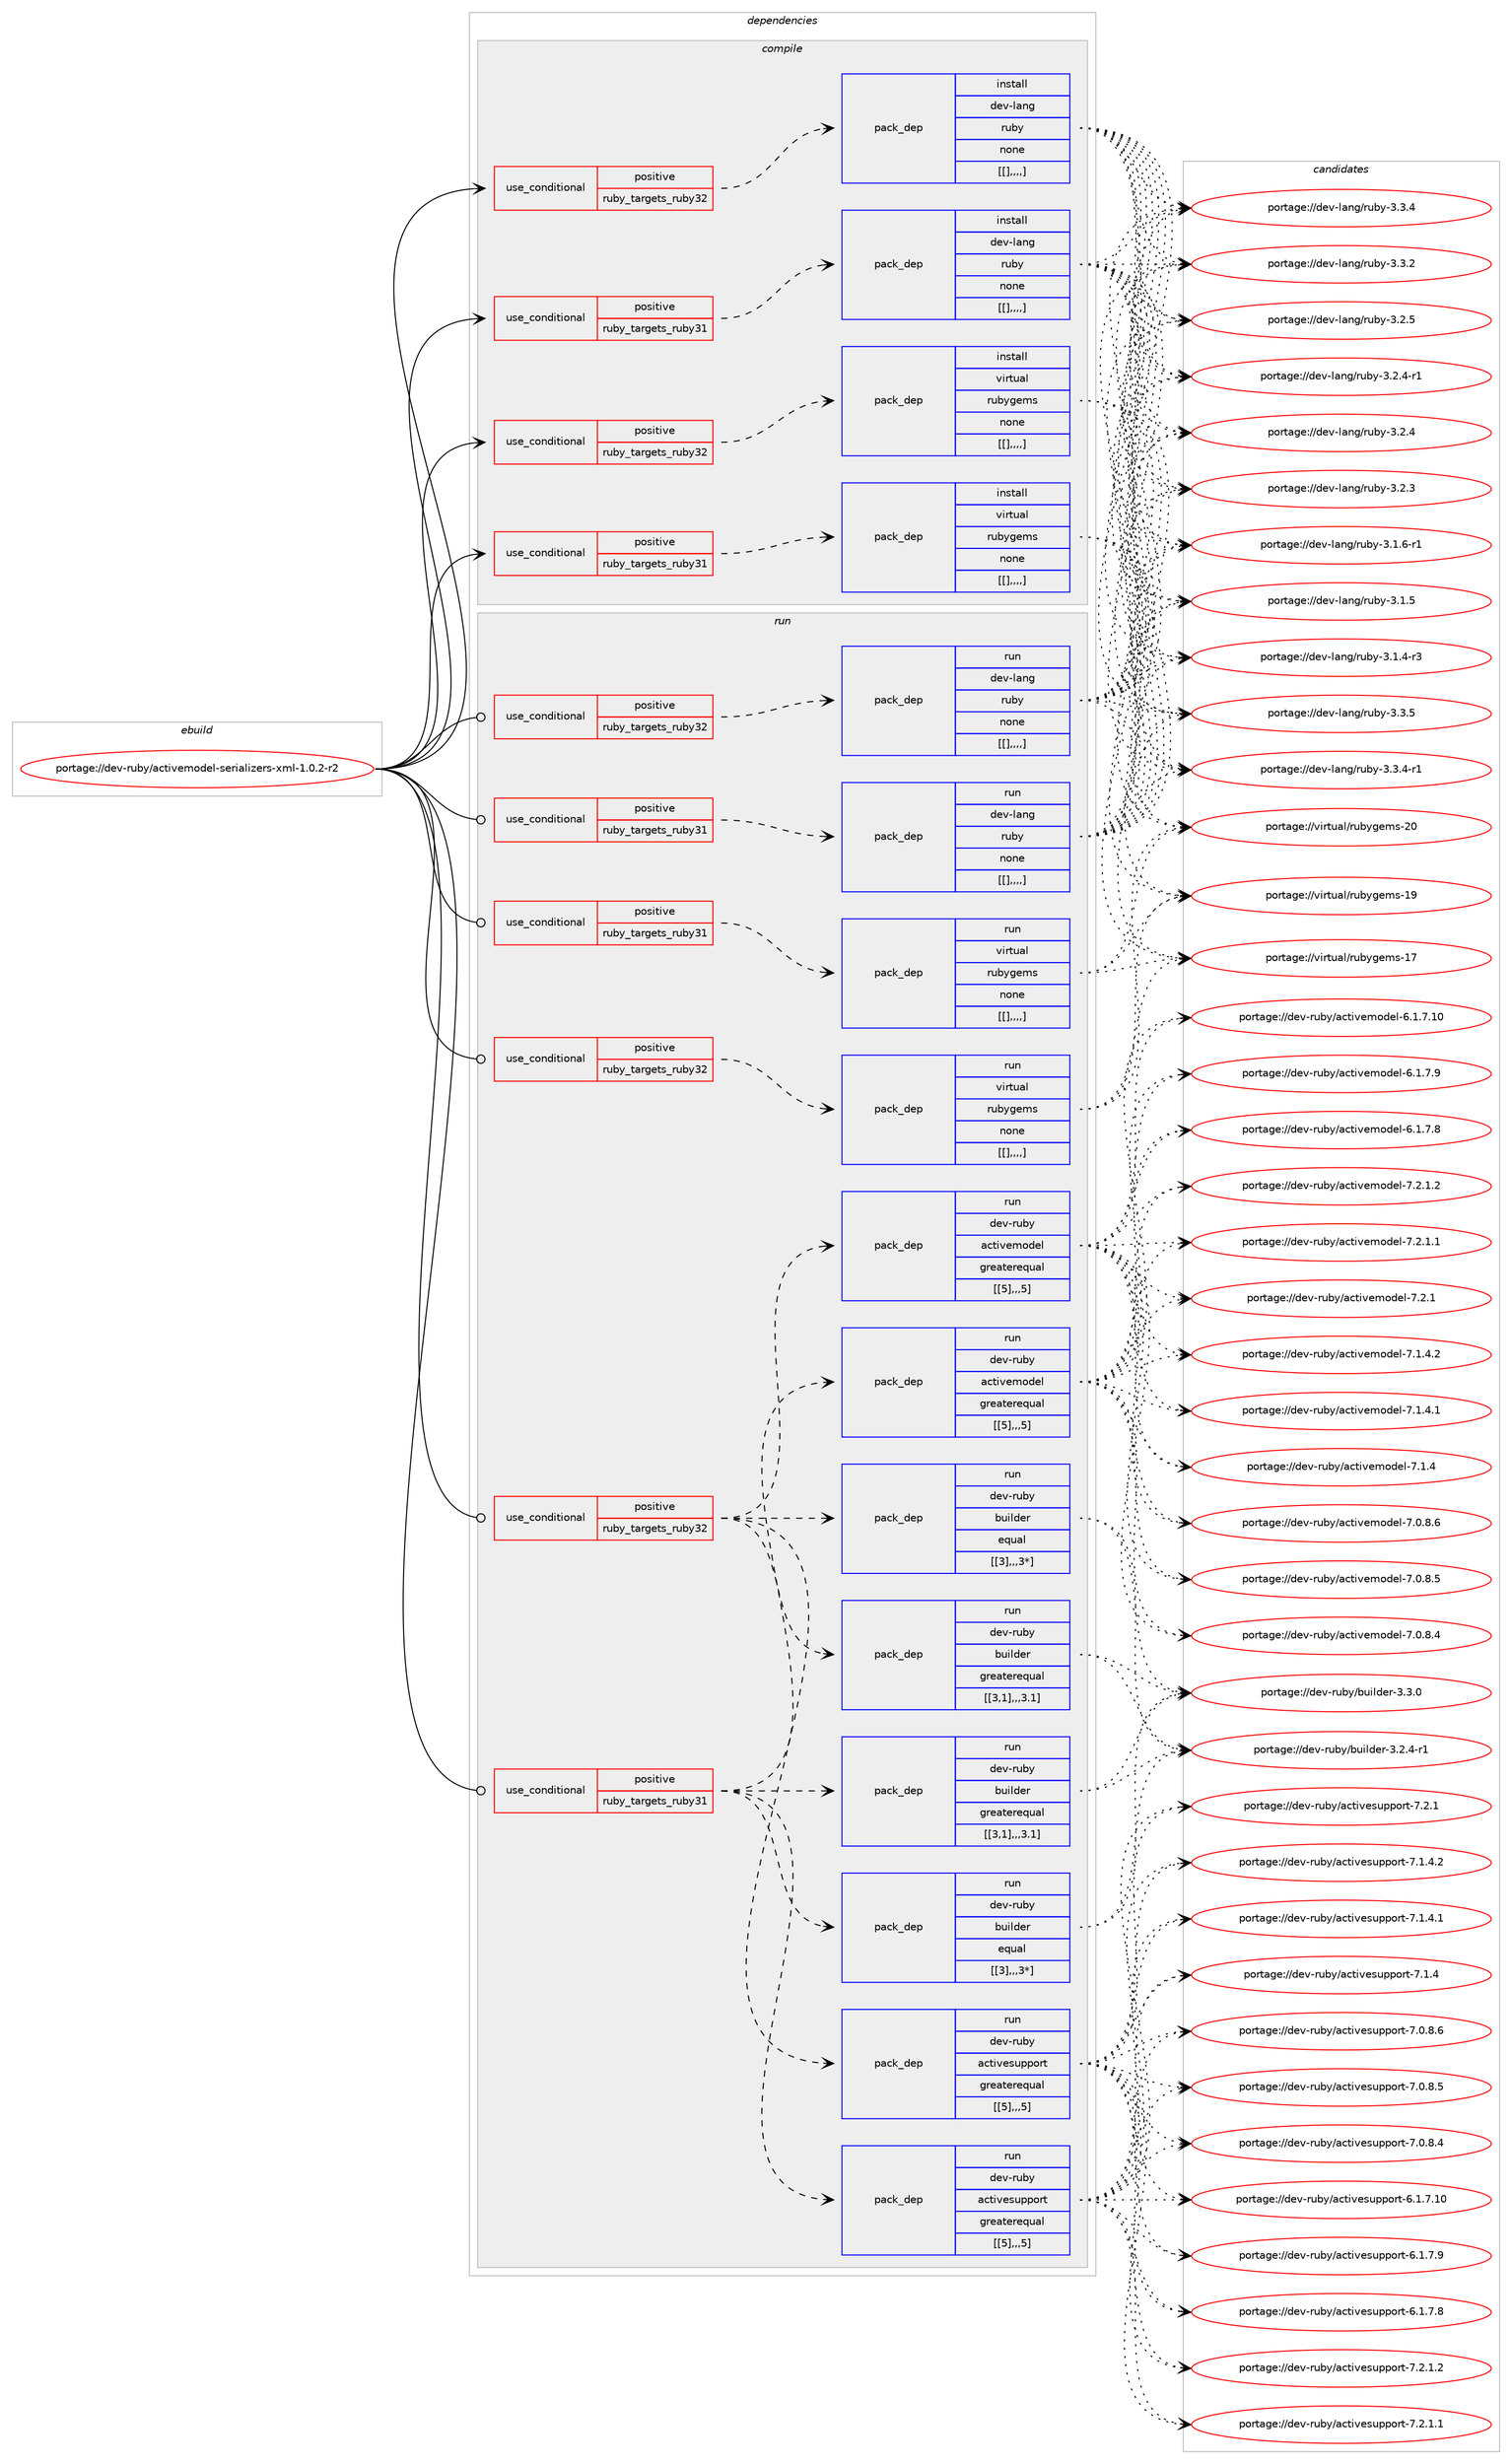 digraph prolog {

# *************
# Graph options
# *************

newrank=true;
concentrate=true;
compound=true;
graph [rankdir=LR,fontname=Helvetica,fontsize=10,ranksep=1.5];#, ranksep=2.5, nodesep=0.2];
edge  [arrowhead=vee];
node  [fontname=Helvetica,fontsize=10];

# **********
# The ebuild
# **********

subgraph cluster_leftcol {
color=gray;
label=<<i>ebuild</i>>;
id [label="portage://dev-ruby/activemodel-serializers-xml-1.0.2-r2", color=red, width=4, href="../dev-ruby/activemodel-serializers-xml-1.0.2-r2.svg"];
}

# ****************
# The dependencies
# ****************

subgraph cluster_midcol {
color=gray;
label=<<i>dependencies</i>>;
subgraph cluster_compile {
fillcolor="#eeeeee";
style=filled;
label=<<i>compile</i>>;
subgraph cond47331 {
dependency184295 [label=<<TABLE BORDER="0" CELLBORDER="1" CELLSPACING="0" CELLPADDING="4"><TR><TD ROWSPAN="3" CELLPADDING="10">use_conditional</TD></TR><TR><TD>positive</TD></TR><TR><TD>ruby_targets_ruby31</TD></TR></TABLE>>, shape=none, color=red];
subgraph pack135600 {
dependency184308 [label=<<TABLE BORDER="0" CELLBORDER="1" CELLSPACING="0" CELLPADDING="4" WIDTH="220"><TR><TD ROWSPAN="6" CELLPADDING="30">pack_dep</TD></TR><TR><TD WIDTH="110">install</TD></TR><TR><TD>dev-lang</TD></TR><TR><TD>ruby</TD></TR><TR><TD>none</TD></TR><TR><TD>[[],,,,]</TD></TR></TABLE>>, shape=none, color=blue];
}
dependency184295:e -> dependency184308:w [weight=20,style="dashed",arrowhead="vee"];
}
id:e -> dependency184295:w [weight=20,style="solid",arrowhead="vee"];
subgraph cond47360 {
dependency184379 [label=<<TABLE BORDER="0" CELLBORDER="1" CELLSPACING="0" CELLPADDING="4"><TR><TD ROWSPAN="3" CELLPADDING="10">use_conditional</TD></TR><TR><TD>positive</TD></TR><TR><TD>ruby_targets_ruby31</TD></TR></TABLE>>, shape=none, color=red];
subgraph pack135663 {
dependency184406 [label=<<TABLE BORDER="0" CELLBORDER="1" CELLSPACING="0" CELLPADDING="4" WIDTH="220"><TR><TD ROWSPAN="6" CELLPADDING="30">pack_dep</TD></TR><TR><TD WIDTH="110">install</TD></TR><TR><TD>virtual</TD></TR><TR><TD>rubygems</TD></TR><TR><TD>none</TD></TR><TR><TD>[[],,,,]</TD></TR></TABLE>>, shape=none, color=blue];
}
dependency184379:e -> dependency184406:w [weight=20,style="dashed",arrowhead="vee"];
}
id:e -> dependency184379:w [weight=20,style="solid",arrowhead="vee"];
subgraph cond47376 {
dependency184418 [label=<<TABLE BORDER="0" CELLBORDER="1" CELLSPACING="0" CELLPADDING="4"><TR><TD ROWSPAN="3" CELLPADDING="10">use_conditional</TD></TR><TR><TD>positive</TD></TR><TR><TD>ruby_targets_ruby32</TD></TR></TABLE>>, shape=none, color=red];
subgraph pack135679 {
dependency184447 [label=<<TABLE BORDER="0" CELLBORDER="1" CELLSPACING="0" CELLPADDING="4" WIDTH="220"><TR><TD ROWSPAN="6" CELLPADDING="30">pack_dep</TD></TR><TR><TD WIDTH="110">install</TD></TR><TR><TD>dev-lang</TD></TR><TR><TD>ruby</TD></TR><TR><TD>none</TD></TR><TR><TD>[[],,,,]</TD></TR></TABLE>>, shape=none, color=blue];
}
dependency184418:e -> dependency184447:w [weight=20,style="dashed",arrowhead="vee"];
}
id:e -> dependency184418:w [weight=20,style="solid",arrowhead="vee"];
subgraph cond47405 {
dependency184662 [label=<<TABLE BORDER="0" CELLBORDER="1" CELLSPACING="0" CELLPADDING="4"><TR><TD ROWSPAN="3" CELLPADDING="10">use_conditional</TD></TR><TR><TD>positive</TD></TR><TR><TD>ruby_targets_ruby32</TD></TR></TABLE>>, shape=none, color=red];
subgraph pack135808 {
dependency184681 [label=<<TABLE BORDER="0" CELLBORDER="1" CELLSPACING="0" CELLPADDING="4" WIDTH="220"><TR><TD ROWSPAN="6" CELLPADDING="30">pack_dep</TD></TR><TR><TD WIDTH="110">install</TD></TR><TR><TD>virtual</TD></TR><TR><TD>rubygems</TD></TR><TR><TD>none</TD></TR><TR><TD>[[],,,,]</TD></TR></TABLE>>, shape=none, color=blue];
}
dependency184662:e -> dependency184681:w [weight=20,style="dashed",arrowhead="vee"];
}
id:e -> dependency184662:w [weight=20,style="solid",arrowhead="vee"];
}
subgraph cluster_compileandrun {
fillcolor="#eeeeee";
style=filled;
label=<<i>compile and run</i>>;
}
subgraph cluster_run {
fillcolor="#eeeeee";
style=filled;
label=<<i>run</i>>;
subgraph cond47559 {
dependency184815 [label=<<TABLE BORDER="0" CELLBORDER="1" CELLSPACING="0" CELLPADDING="4"><TR><TD ROWSPAN="3" CELLPADDING="10">use_conditional</TD></TR><TR><TD>positive</TD></TR><TR><TD>ruby_targets_ruby31</TD></TR></TABLE>>, shape=none, color=red];
subgraph pack135882 {
dependency184837 [label=<<TABLE BORDER="0" CELLBORDER="1" CELLSPACING="0" CELLPADDING="4" WIDTH="220"><TR><TD ROWSPAN="6" CELLPADDING="30">pack_dep</TD></TR><TR><TD WIDTH="110">run</TD></TR><TR><TD>dev-lang</TD></TR><TR><TD>ruby</TD></TR><TR><TD>none</TD></TR><TR><TD>[[],,,,]</TD></TR></TABLE>>, shape=none, color=blue];
}
dependency184815:e -> dependency184837:w [weight=20,style="dashed",arrowhead="vee"];
}
id:e -> dependency184815:w [weight=20,style="solid",arrowhead="odot"];
subgraph cond47580 {
dependency184839 [label=<<TABLE BORDER="0" CELLBORDER="1" CELLSPACING="0" CELLPADDING="4"><TR><TD ROWSPAN="3" CELLPADDING="10">use_conditional</TD></TR><TR><TD>positive</TD></TR><TR><TD>ruby_targets_ruby31</TD></TR></TABLE>>, shape=none, color=red];
subgraph pack135894 {
dependency184841 [label=<<TABLE BORDER="0" CELLBORDER="1" CELLSPACING="0" CELLPADDING="4" WIDTH="220"><TR><TD ROWSPAN="6" CELLPADDING="30">pack_dep</TD></TR><TR><TD WIDTH="110">run</TD></TR><TR><TD>dev-ruby</TD></TR><TR><TD>activesupport</TD></TR><TR><TD>greaterequal</TD></TR><TR><TD>[[5],,,5]</TD></TR></TABLE>>, shape=none, color=blue];
}
dependency184839:e -> dependency184841:w [weight=20,style="dashed",arrowhead="vee"];
subgraph pack135896 {
dependency184858 [label=<<TABLE BORDER="0" CELLBORDER="1" CELLSPACING="0" CELLPADDING="4" WIDTH="220"><TR><TD ROWSPAN="6" CELLPADDING="30">pack_dep</TD></TR><TR><TD WIDTH="110">run</TD></TR><TR><TD>dev-ruby</TD></TR><TR><TD>activemodel</TD></TR><TR><TD>greaterequal</TD></TR><TR><TD>[[5],,,5]</TD></TR></TABLE>>, shape=none, color=blue];
}
dependency184839:e -> dependency184858:w [weight=20,style="dashed",arrowhead="vee"];
subgraph pack135905 {
dependency184873 [label=<<TABLE BORDER="0" CELLBORDER="1" CELLSPACING="0" CELLPADDING="4" WIDTH="220"><TR><TD ROWSPAN="6" CELLPADDING="30">pack_dep</TD></TR><TR><TD WIDTH="110">run</TD></TR><TR><TD>dev-ruby</TD></TR><TR><TD>builder</TD></TR><TR><TD>equal</TD></TR><TR><TD>[[3],,,3*]</TD></TR></TABLE>>, shape=none, color=blue];
}
dependency184839:e -> dependency184873:w [weight=20,style="dashed",arrowhead="vee"];
subgraph pack135916 {
dependency184902 [label=<<TABLE BORDER="0" CELLBORDER="1" CELLSPACING="0" CELLPADDING="4" WIDTH="220"><TR><TD ROWSPAN="6" CELLPADDING="30">pack_dep</TD></TR><TR><TD WIDTH="110">run</TD></TR><TR><TD>dev-ruby</TD></TR><TR><TD>builder</TD></TR><TR><TD>greaterequal</TD></TR><TR><TD>[[3,1],,,3.1]</TD></TR></TABLE>>, shape=none, color=blue];
}
dependency184839:e -> dependency184902:w [weight=20,style="dashed",arrowhead="vee"];
}
id:e -> dependency184839:w [weight=20,style="solid",arrowhead="odot"];
subgraph cond47622 {
dependency185026 [label=<<TABLE BORDER="0" CELLBORDER="1" CELLSPACING="0" CELLPADDING="4"><TR><TD ROWSPAN="3" CELLPADDING="10">use_conditional</TD></TR><TR><TD>positive</TD></TR><TR><TD>ruby_targets_ruby31</TD></TR></TABLE>>, shape=none, color=red];
subgraph pack136010 {
dependency185117 [label=<<TABLE BORDER="0" CELLBORDER="1" CELLSPACING="0" CELLPADDING="4" WIDTH="220"><TR><TD ROWSPAN="6" CELLPADDING="30">pack_dep</TD></TR><TR><TD WIDTH="110">run</TD></TR><TR><TD>virtual</TD></TR><TR><TD>rubygems</TD></TR><TR><TD>none</TD></TR><TR><TD>[[],,,,]</TD></TR></TABLE>>, shape=none, color=blue];
}
dependency185026:e -> dependency185117:w [weight=20,style="dashed",arrowhead="vee"];
}
id:e -> dependency185026:w [weight=20,style="solid",arrowhead="odot"];
subgraph cond47708 {
dependency185128 [label=<<TABLE BORDER="0" CELLBORDER="1" CELLSPACING="0" CELLPADDING="4"><TR><TD ROWSPAN="3" CELLPADDING="10">use_conditional</TD></TR><TR><TD>positive</TD></TR><TR><TD>ruby_targets_ruby32</TD></TR></TABLE>>, shape=none, color=red];
subgraph pack136060 {
dependency185151 [label=<<TABLE BORDER="0" CELLBORDER="1" CELLSPACING="0" CELLPADDING="4" WIDTH="220"><TR><TD ROWSPAN="6" CELLPADDING="30">pack_dep</TD></TR><TR><TD WIDTH="110">run</TD></TR><TR><TD>dev-lang</TD></TR><TR><TD>ruby</TD></TR><TR><TD>none</TD></TR><TR><TD>[[],,,,]</TD></TR></TABLE>>, shape=none, color=blue];
}
dependency185128:e -> dependency185151:w [weight=20,style="dashed",arrowhead="vee"];
}
id:e -> dependency185128:w [weight=20,style="solid",arrowhead="odot"];
subgraph cond47716 {
dependency185159 [label=<<TABLE BORDER="0" CELLBORDER="1" CELLSPACING="0" CELLPADDING="4"><TR><TD ROWSPAN="3" CELLPADDING="10">use_conditional</TD></TR><TR><TD>positive</TD></TR><TR><TD>ruby_targets_ruby32</TD></TR></TABLE>>, shape=none, color=red];
subgraph pack136084 {
dependency185269 [label=<<TABLE BORDER="0" CELLBORDER="1" CELLSPACING="0" CELLPADDING="4" WIDTH="220"><TR><TD ROWSPAN="6" CELLPADDING="30">pack_dep</TD></TR><TR><TD WIDTH="110">run</TD></TR><TR><TD>dev-ruby</TD></TR><TR><TD>activesupport</TD></TR><TR><TD>greaterequal</TD></TR><TR><TD>[[5],,,5]</TD></TR></TABLE>>, shape=none, color=blue];
}
dependency185159:e -> dependency185269:w [weight=20,style="dashed",arrowhead="vee"];
subgraph pack136154 {
dependency185293 [label=<<TABLE BORDER="0" CELLBORDER="1" CELLSPACING="0" CELLPADDING="4" WIDTH="220"><TR><TD ROWSPAN="6" CELLPADDING="30">pack_dep</TD></TR><TR><TD WIDTH="110">run</TD></TR><TR><TD>dev-ruby</TD></TR><TR><TD>activemodel</TD></TR><TR><TD>greaterequal</TD></TR><TR><TD>[[5],,,5]</TD></TR></TABLE>>, shape=none, color=blue];
}
dependency185159:e -> dependency185293:w [weight=20,style="dashed",arrowhead="vee"];
subgraph pack136158 {
dependency185298 [label=<<TABLE BORDER="0" CELLBORDER="1" CELLSPACING="0" CELLPADDING="4" WIDTH="220"><TR><TD ROWSPAN="6" CELLPADDING="30">pack_dep</TD></TR><TR><TD WIDTH="110">run</TD></TR><TR><TD>dev-ruby</TD></TR><TR><TD>builder</TD></TR><TR><TD>equal</TD></TR><TR><TD>[[3],,,3*]</TD></TR></TABLE>>, shape=none, color=blue];
}
dependency185159:e -> dependency185298:w [weight=20,style="dashed",arrowhead="vee"];
subgraph pack136168 {
dependency185356 [label=<<TABLE BORDER="0" CELLBORDER="1" CELLSPACING="0" CELLPADDING="4" WIDTH="220"><TR><TD ROWSPAN="6" CELLPADDING="30">pack_dep</TD></TR><TR><TD WIDTH="110">run</TD></TR><TR><TD>dev-ruby</TD></TR><TR><TD>builder</TD></TR><TR><TD>greaterequal</TD></TR><TR><TD>[[3,1],,,3.1]</TD></TR></TABLE>>, shape=none, color=blue];
}
dependency185159:e -> dependency185356:w [weight=20,style="dashed",arrowhead="vee"];
}
id:e -> dependency185159:w [weight=20,style="solid",arrowhead="odot"];
subgraph cond47823 {
dependency185426 [label=<<TABLE BORDER="0" CELLBORDER="1" CELLSPACING="0" CELLPADDING="4"><TR><TD ROWSPAN="3" CELLPADDING="10">use_conditional</TD></TR><TR><TD>positive</TD></TR><TR><TD>ruby_targets_ruby32</TD></TR></TABLE>>, shape=none, color=red];
subgraph pack136245 {
dependency185451 [label=<<TABLE BORDER="0" CELLBORDER="1" CELLSPACING="0" CELLPADDING="4" WIDTH="220"><TR><TD ROWSPAN="6" CELLPADDING="30">pack_dep</TD></TR><TR><TD WIDTH="110">run</TD></TR><TR><TD>virtual</TD></TR><TR><TD>rubygems</TD></TR><TR><TD>none</TD></TR><TR><TD>[[],,,,]</TD></TR></TABLE>>, shape=none, color=blue];
}
dependency185426:e -> dependency185451:w [weight=20,style="dashed",arrowhead="vee"];
}
id:e -> dependency185426:w [weight=20,style="solid",arrowhead="odot"];
}
}

# **************
# The candidates
# **************

subgraph cluster_choices {
rank=same;
color=gray;
label=<<i>candidates</i>>;

subgraph choice135579 {
color=black;
nodesep=1;
choice10010111845108971101034711411798121455146514653 [label="portage://dev-lang/ruby-3.3.5", color=red, width=4,href="../dev-lang/ruby-3.3.5.svg"];
choice100101118451089711010347114117981214551465146524511449 [label="portage://dev-lang/ruby-3.3.4-r1", color=red, width=4,href="../dev-lang/ruby-3.3.4-r1.svg"];
choice10010111845108971101034711411798121455146514652 [label="portage://dev-lang/ruby-3.3.4", color=red, width=4,href="../dev-lang/ruby-3.3.4.svg"];
choice10010111845108971101034711411798121455146514650 [label="portage://dev-lang/ruby-3.3.2", color=red, width=4,href="../dev-lang/ruby-3.3.2.svg"];
choice10010111845108971101034711411798121455146504653 [label="portage://dev-lang/ruby-3.2.5", color=red, width=4,href="../dev-lang/ruby-3.2.5.svg"];
choice100101118451089711010347114117981214551465046524511449 [label="portage://dev-lang/ruby-3.2.4-r1", color=red, width=4,href="../dev-lang/ruby-3.2.4-r1.svg"];
choice10010111845108971101034711411798121455146504652 [label="portage://dev-lang/ruby-3.2.4", color=red, width=4,href="../dev-lang/ruby-3.2.4.svg"];
choice10010111845108971101034711411798121455146504651 [label="portage://dev-lang/ruby-3.2.3", color=red, width=4,href="../dev-lang/ruby-3.2.3.svg"];
choice100101118451089711010347114117981214551464946544511449 [label="portage://dev-lang/ruby-3.1.6-r1", color=red, width=4,href="../dev-lang/ruby-3.1.6-r1.svg"];
choice10010111845108971101034711411798121455146494653 [label="portage://dev-lang/ruby-3.1.5", color=red, width=4,href="../dev-lang/ruby-3.1.5.svg"];
choice100101118451089711010347114117981214551464946524511451 [label="portage://dev-lang/ruby-3.1.4-r3", color=red, width=4,href="../dev-lang/ruby-3.1.4-r3.svg"];
dependency184308:e -> choice10010111845108971101034711411798121455146514653:w [style=dotted,weight="100"];
dependency184308:e -> choice100101118451089711010347114117981214551465146524511449:w [style=dotted,weight="100"];
dependency184308:e -> choice10010111845108971101034711411798121455146514652:w [style=dotted,weight="100"];
dependency184308:e -> choice10010111845108971101034711411798121455146514650:w [style=dotted,weight="100"];
dependency184308:e -> choice10010111845108971101034711411798121455146504653:w [style=dotted,weight="100"];
dependency184308:e -> choice100101118451089711010347114117981214551465046524511449:w [style=dotted,weight="100"];
dependency184308:e -> choice10010111845108971101034711411798121455146504652:w [style=dotted,weight="100"];
dependency184308:e -> choice10010111845108971101034711411798121455146504651:w [style=dotted,weight="100"];
dependency184308:e -> choice100101118451089711010347114117981214551464946544511449:w [style=dotted,weight="100"];
dependency184308:e -> choice10010111845108971101034711411798121455146494653:w [style=dotted,weight="100"];
dependency184308:e -> choice100101118451089711010347114117981214551464946524511451:w [style=dotted,weight="100"];
}
subgraph choice135585 {
color=black;
nodesep=1;
choice118105114116117971084711411798121103101109115455048 [label="portage://virtual/rubygems-20", color=red, width=4,href="../virtual/rubygems-20.svg"];
choice118105114116117971084711411798121103101109115454957 [label="portage://virtual/rubygems-19", color=red, width=4,href="../virtual/rubygems-19.svg"];
choice118105114116117971084711411798121103101109115454955 [label="portage://virtual/rubygems-17", color=red, width=4,href="../virtual/rubygems-17.svg"];
dependency184406:e -> choice118105114116117971084711411798121103101109115455048:w [style=dotted,weight="100"];
dependency184406:e -> choice118105114116117971084711411798121103101109115454957:w [style=dotted,weight="100"];
dependency184406:e -> choice118105114116117971084711411798121103101109115454955:w [style=dotted,weight="100"];
}
subgraph choice135593 {
color=black;
nodesep=1;
choice10010111845108971101034711411798121455146514653 [label="portage://dev-lang/ruby-3.3.5", color=red, width=4,href="../dev-lang/ruby-3.3.5.svg"];
choice100101118451089711010347114117981214551465146524511449 [label="portage://dev-lang/ruby-3.3.4-r1", color=red, width=4,href="../dev-lang/ruby-3.3.4-r1.svg"];
choice10010111845108971101034711411798121455146514652 [label="portage://dev-lang/ruby-3.3.4", color=red, width=4,href="../dev-lang/ruby-3.3.4.svg"];
choice10010111845108971101034711411798121455146514650 [label="portage://dev-lang/ruby-3.3.2", color=red, width=4,href="../dev-lang/ruby-3.3.2.svg"];
choice10010111845108971101034711411798121455146504653 [label="portage://dev-lang/ruby-3.2.5", color=red, width=4,href="../dev-lang/ruby-3.2.5.svg"];
choice100101118451089711010347114117981214551465046524511449 [label="portage://dev-lang/ruby-3.2.4-r1", color=red, width=4,href="../dev-lang/ruby-3.2.4-r1.svg"];
choice10010111845108971101034711411798121455146504652 [label="portage://dev-lang/ruby-3.2.4", color=red, width=4,href="../dev-lang/ruby-3.2.4.svg"];
choice10010111845108971101034711411798121455146504651 [label="portage://dev-lang/ruby-3.2.3", color=red, width=4,href="../dev-lang/ruby-3.2.3.svg"];
choice100101118451089711010347114117981214551464946544511449 [label="portage://dev-lang/ruby-3.1.6-r1", color=red, width=4,href="../dev-lang/ruby-3.1.6-r1.svg"];
choice10010111845108971101034711411798121455146494653 [label="portage://dev-lang/ruby-3.1.5", color=red, width=4,href="../dev-lang/ruby-3.1.5.svg"];
choice100101118451089711010347114117981214551464946524511451 [label="portage://dev-lang/ruby-3.1.4-r3", color=red, width=4,href="../dev-lang/ruby-3.1.4-r3.svg"];
dependency184447:e -> choice10010111845108971101034711411798121455146514653:w [style=dotted,weight="100"];
dependency184447:e -> choice100101118451089711010347114117981214551465146524511449:w [style=dotted,weight="100"];
dependency184447:e -> choice10010111845108971101034711411798121455146514652:w [style=dotted,weight="100"];
dependency184447:e -> choice10010111845108971101034711411798121455146514650:w [style=dotted,weight="100"];
dependency184447:e -> choice10010111845108971101034711411798121455146504653:w [style=dotted,weight="100"];
dependency184447:e -> choice100101118451089711010347114117981214551465046524511449:w [style=dotted,weight="100"];
dependency184447:e -> choice10010111845108971101034711411798121455146504652:w [style=dotted,weight="100"];
dependency184447:e -> choice10010111845108971101034711411798121455146504651:w [style=dotted,weight="100"];
dependency184447:e -> choice100101118451089711010347114117981214551464946544511449:w [style=dotted,weight="100"];
dependency184447:e -> choice10010111845108971101034711411798121455146494653:w [style=dotted,weight="100"];
dependency184447:e -> choice100101118451089711010347114117981214551464946524511451:w [style=dotted,weight="100"];
}
subgraph choice135595 {
color=black;
nodesep=1;
choice118105114116117971084711411798121103101109115455048 [label="portage://virtual/rubygems-20", color=red, width=4,href="../virtual/rubygems-20.svg"];
choice118105114116117971084711411798121103101109115454957 [label="portage://virtual/rubygems-19", color=red, width=4,href="../virtual/rubygems-19.svg"];
choice118105114116117971084711411798121103101109115454955 [label="portage://virtual/rubygems-17", color=red, width=4,href="../virtual/rubygems-17.svg"];
dependency184681:e -> choice118105114116117971084711411798121103101109115455048:w [style=dotted,weight="100"];
dependency184681:e -> choice118105114116117971084711411798121103101109115454957:w [style=dotted,weight="100"];
dependency184681:e -> choice118105114116117971084711411798121103101109115454955:w [style=dotted,weight="100"];
}
subgraph choice135597 {
color=black;
nodesep=1;
choice10010111845108971101034711411798121455146514653 [label="portage://dev-lang/ruby-3.3.5", color=red, width=4,href="../dev-lang/ruby-3.3.5.svg"];
choice100101118451089711010347114117981214551465146524511449 [label="portage://dev-lang/ruby-3.3.4-r1", color=red, width=4,href="../dev-lang/ruby-3.3.4-r1.svg"];
choice10010111845108971101034711411798121455146514652 [label="portage://dev-lang/ruby-3.3.4", color=red, width=4,href="../dev-lang/ruby-3.3.4.svg"];
choice10010111845108971101034711411798121455146514650 [label="portage://dev-lang/ruby-3.3.2", color=red, width=4,href="../dev-lang/ruby-3.3.2.svg"];
choice10010111845108971101034711411798121455146504653 [label="portage://dev-lang/ruby-3.2.5", color=red, width=4,href="../dev-lang/ruby-3.2.5.svg"];
choice100101118451089711010347114117981214551465046524511449 [label="portage://dev-lang/ruby-3.2.4-r1", color=red, width=4,href="../dev-lang/ruby-3.2.4-r1.svg"];
choice10010111845108971101034711411798121455146504652 [label="portage://dev-lang/ruby-3.2.4", color=red, width=4,href="../dev-lang/ruby-3.2.4.svg"];
choice10010111845108971101034711411798121455146504651 [label="portage://dev-lang/ruby-3.2.3", color=red, width=4,href="../dev-lang/ruby-3.2.3.svg"];
choice100101118451089711010347114117981214551464946544511449 [label="portage://dev-lang/ruby-3.1.6-r1", color=red, width=4,href="../dev-lang/ruby-3.1.6-r1.svg"];
choice10010111845108971101034711411798121455146494653 [label="portage://dev-lang/ruby-3.1.5", color=red, width=4,href="../dev-lang/ruby-3.1.5.svg"];
choice100101118451089711010347114117981214551464946524511451 [label="portage://dev-lang/ruby-3.1.4-r3", color=red, width=4,href="../dev-lang/ruby-3.1.4-r3.svg"];
dependency184837:e -> choice10010111845108971101034711411798121455146514653:w [style=dotted,weight="100"];
dependency184837:e -> choice100101118451089711010347114117981214551465146524511449:w [style=dotted,weight="100"];
dependency184837:e -> choice10010111845108971101034711411798121455146514652:w [style=dotted,weight="100"];
dependency184837:e -> choice10010111845108971101034711411798121455146514650:w [style=dotted,weight="100"];
dependency184837:e -> choice10010111845108971101034711411798121455146504653:w [style=dotted,weight="100"];
dependency184837:e -> choice100101118451089711010347114117981214551465046524511449:w [style=dotted,weight="100"];
dependency184837:e -> choice10010111845108971101034711411798121455146504652:w [style=dotted,weight="100"];
dependency184837:e -> choice10010111845108971101034711411798121455146504651:w [style=dotted,weight="100"];
dependency184837:e -> choice100101118451089711010347114117981214551464946544511449:w [style=dotted,weight="100"];
dependency184837:e -> choice10010111845108971101034711411798121455146494653:w [style=dotted,weight="100"];
dependency184837:e -> choice100101118451089711010347114117981214551464946524511451:w [style=dotted,weight="100"];
}
subgraph choice135602 {
color=black;
nodesep=1;
choice10010111845114117981214797991161051181011151171121121111141164555465046494650 [label="portage://dev-ruby/activesupport-7.2.1.2", color=red, width=4,href="../dev-ruby/activesupport-7.2.1.2.svg"];
choice10010111845114117981214797991161051181011151171121121111141164555465046494649 [label="portage://dev-ruby/activesupport-7.2.1.1", color=red, width=4,href="../dev-ruby/activesupport-7.2.1.1.svg"];
choice1001011184511411798121479799116105118101115117112112111114116455546504649 [label="portage://dev-ruby/activesupport-7.2.1", color=red, width=4,href="../dev-ruby/activesupport-7.2.1.svg"];
choice10010111845114117981214797991161051181011151171121121111141164555464946524650 [label="portage://dev-ruby/activesupport-7.1.4.2", color=red, width=4,href="../dev-ruby/activesupport-7.1.4.2.svg"];
choice10010111845114117981214797991161051181011151171121121111141164555464946524649 [label="portage://dev-ruby/activesupport-7.1.4.1", color=red, width=4,href="../dev-ruby/activesupport-7.1.4.1.svg"];
choice1001011184511411798121479799116105118101115117112112111114116455546494652 [label="portage://dev-ruby/activesupport-7.1.4", color=red, width=4,href="../dev-ruby/activesupport-7.1.4.svg"];
choice10010111845114117981214797991161051181011151171121121111141164555464846564654 [label="portage://dev-ruby/activesupport-7.0.8.6", color=red, width=4,href="../dev-ruby/activesupport-7.0.8.6.svg"];
choice10010111845114117981214797991161051181011151171121121111141164555464846564653 [label="portage://dev-ruby/activesupport-7.0.8.5", color=red, width=4,href="../dev-ruby/activesupport-7.0.8.5.svg"];
choice10010111845114117981214797991161051181011151171121121111141164555464846564652 [label="portage://dev-ruby/activesupport-7.0.8.4", color=red, width=4,href="../dev-ruby/activesupport-7.0.8.4.svg"];
choice1001011184511411798121479799116105118101115117112112111114116455446494655464948 [label="portage://dev-ruby/activesupport-6.1.7.10", color=red, width=4,href="../dev-ruby/activesupport-6.1.7.10.svg"];
choice10010111845114117981214797991161051181011151171121121111141164554464946554657 [label="portage://dev-ruby/activesupport-6.1.7.9", color=red, width=4,href="../dev-ruby/activesupport-6.1.7.9.svg"];
choice10010111845114117981214797991161051181011151171121121111141164554464946554656 [label="portage://dev-ruby/activesupport-6.1.7.8", color=red, width=4,href="../dev-ruby/activesupport-6.1.7.8.svg"];
dependency184841:e -> choice10010111845114117981214797991161051181011151171121121111141164555465046494650:w [style=dotted,weight="100"];
dependency184841:e -> choice10010111845114117981214797991161051181011151171121121111141164555465046494649:w [style=dotted,weight="100"];
dependency184841:e -> choice1001011184511411798121479799116105118101115117112112111114116455546504649:w [style=dotted,weight="100"];
dependency184841:e -> choice10010111845114117981214797991161051181011151171121121111141164555464946524650:w [style=dotted,weight="100"];
dependency184841:e -> choice10010111845114117981214797991161051181011151171121121111141164555464946524649:w [style=dotted,weight="100"];
dependency184841:e -> choice1001011184511411798121479799116105118101115117112112111114116455546494652:w [style=dotted,weight="100"];
dependency184841:e -> choice10010111845114117981214797991161051181011151171121121111141164555464846564654:w [style=dotted,weight="100"];
dependency184841:e -> choice10010111845114117981214797991161051181011151171121121111141164555464846564653:w [style=dotted,weight="100"];
dependency184841:e -> choice10010111845114117981214797991161051181011151171121121111141164555464846564652:w [style=dotted,weight="100"];
dependency184841:e -> choice1001011184511411798121479799116105118101115117112112111114116455446494655464948:w [style=dotted,weight="100"];
dependency184841:e -> choice10010111845114117981214797991161051181011151171121121111141164554464946554657:w [style=dotted,weight="100"];
dependency184841:e -> choice10010111845114117981214797991161051181011151171121121111141164554464946554656:w [style=dotted,weight="100"];
}
subgraph choice135603 {
color=black;
nodesep=1;
choice10010111845114117981214797991161051181011091111001011084555465046494650 [label="portage://dev-ruby/activemodel-7.2.1.2", color=red, width=4,href="../dev-ruby/activemodel-7.2.1.2.svg"];
choice10010111845114117981214797991161051181011091111001011084555465046494649 [label="portage://dev-ruby/activemodel-7.2.1.1", color=red, width=4,href="../dev-ruby/activemodel-7.2.1.1.svg"];
choice1001011184511411798121479799116105118101109111100101108455546504649 [label="portage://dev-ruby/activemodel-7.2.1", color=red, width=4,href="../dev-ruby/activemodel-7.2.1.svg"];
choice10010111845114117981214797991161051181011091111001011084555464946524650 [label="portage://dev-ruby/activemodel-7.1.4.2", color=red, width=4,href="../dev-ruby/activemodel-7.1.4.2.svg"];
choice10010111845114117981214797991161051181011091111001011084555464946524649 [label="portage://dev-ruby/activemodel-7.1.4.1", color=red, width=4,href="../dev-ruby/activemodel-7.1.4.1.svg"];
choice1001011184511411798121479799116105118101109111100101108455546494652 [label="portage://dev-ruby/activemodel-7.1.4", color=red, width=4,href="../dev-ruby/activemodel-7.1.4.svg"];
choice10010111845114117981214797991161051181011091111001011084555464846564654 [label="portage://dev-ruby/activemodel-7.0.8.6", color=red, width=4,href="../dev-ruby/activemodel-7.0.8.6.svg"];
choice10010111845114117981214797991161051181011091111001011084555464846564653 [label="portage://dev-ruby/activemodel-7.0.8.5", color=red, width=4,href="../dev-ruby/activemodel-7.0.8.5.svg"];
choice10010111845114117981214797991161051181011091111001011084555464846564652 [label="portage://dev-ruby/activemodel-7.0.8.4", color=red, width=4,href="../dev-ruby/activemodel-7.0.8.4.svg"];
choice1001011184511411798121479799116105118101109111100101108455446494655464948 [label="portage://dev-ruby/activemodel-6.1.7.10", color=red, width=4,href="../dev-ruby/activemodel-6.1.7.10.svg"];
choice10010111845114117981214797991161051181011091111001011084554464946554657 [label="portage://dev-ruby/activemodel-6.1.7.9", color=red, width=4,href="../dev-ruby/activemodel-6.1.7.9.svg"];
choice10010111845114117981214797991161051181011091111001011084554464946554656 [label="portage://dev-ruby/activemodel-6.1.7.8", color=red, width=4,href="../dev-ruby/activemodel-6.1.7.8.svg"];
dependency184858:e -> choice10010111845114117981214797991161051181011091111001011084555465046494650:w [style=dotted,weight="100"];
dependency184858:e -> choice10010111845114117981214797991161051181011091111001011084555465046494649:w [style=dotted,weight="100"];
dependency184858:e -> choice1001011184511411798121479799116105118101109111100101108455546504649:w [style=dotted,weight="100"];
dependency184858:e -> choice10010111845114117981214797991161051181011091111001011084555464946524650:w [style=dotted,weight="100"];
dependency184858:e -> choice10010111845114117981214797991161051181011091111001011084555464946524649:w [style=dotted,weight="100"];
dependency184858:e -> choice1001011184511411798121479799116105118101109111100101108455546494652:w [style=dotted,weight="100"];
dependency184858:e -> choice10010111845114117981214797991161051181011091111001011084555464846564654:w [style=dotted,weight="100"];
dependency184858:e -> choice10010111845114117981214797991161051181011091111001011084555464846564653:w [style=dotted,weight="100"];
dependency184858:e -> choice10010111845114117981214797991161051181011091111001011084555464846564652:w [style=dotted,weight="100"];
dependency184858:e -> choice1001011184511411798121479799116105118101109111100101108455446494655464948:w [style=dotted,weight="100"];
dependency184858:e -> choice10010111845114117981214797991161051181011091111001011084554464946554657:w [style=dotted,weight="100"];
dependency184858:e -> choice10010111845114117981214797991161051181011091111001011084554464946554656:w [style=dotted,weight="100"];
}
subgraph choice135606 {
color=black;
nodesep=1;
choice10010111845114117981214798117105108100101114455146514648 [label="portage://dev-ruby/builder-3.3.0", color=red, width=4,href="../dev-ruby/builder-3.3.0.svg"];
choice100101118451141179812147981171051081001011144551465046524511449 [label="portage://dev-ruby/builder-3.2.4-r1", color=red, width=4,href="../dev-ruby/builder-3.2.4-r1.svg"];
dependency184873:e -> choice10010111845114117981214798117105108100101114455146514648:w [style=dotted,weight="100"];
dependency184873:e -> choice100101118451141179812147981171051081001011144551465046524511449:w [style=dotted,weight="100"];
}
subgraph choice135607 {
color=black;
nodesep=1;
choice10010111845114117981214798117105108100101114455146514648 [label="portage://dev-ruby/builder-3.3.0", color=red, width=4,href="../dev-ruby/builder-3.3.0.svg"];
choice100101118451141179812147981171051081001011144551465046524511449 [label="portage://dev-ruby/builder-3.2.4-r1", color=red, width=4,href="../dev-ruby/builder-3.2.4-r1.svg"];
dependency184902:e -> choice10010111845114117981214798117105108100101114455146514648:w [style=dotted,weight="100"];
dependency184902:e -> choice100101118451141179812147981171051081001011144551465046524511449:w [style=dotted,weight="100"];
}
subgraph choice135608 {
color=black;
nodesep=1;
choice118105114116117971084711411798121103101109115455048 [label="portage://virtual/rubygems-20", color=red, width=4,href="../virtual/rubygems-20.svg"];
choice118105114116117971084711411798121103101109115454957 [label="portage://virtual/rubygems-19", color=red, width=4,href="../virtual/rubygems-19.svg"];
choice118105114116117971084711411798121103101109115454955 [label="portage://virtual/rubygems-17", color=red, width=4,href="../virtual/rubygems-17.svg"];
dependency185117:e -> choice118105114116117971084711411798121103101109115455048:w [style=dotted,weight="100"];
dependency185117:e -> choice118105114116117971084711411798121103101109115454957:w [style=dotted,weight="100"];
dependency185117:e -> choice118105114116117971084711411798121103101109115454955:w [style=dotted,weight="100"];
}
subgraph choice135611 {
color=black;
nodesep=1;
choice10010111845108971101034711411798121455146514653 [label="portage://dev-lang/ruby-3.3.5", color=red, width=4,href="../dev-lang/ruby-3.3.5.svg"];
choice100101118451089711010347114117981214551465146524511449 [label="portage://dev-lang/ruby-3.3.4-r1", color=red, width=4,href="../dev-lang/ruby-3.3.4-r1.svg"];
choice10010111845108971101034711411798121455146514652 [label="portage://dev-lang/ruby-3.3.4", color=red, width=4,href="../dev-lang/ruby-3.3.4.svg"];
choice10010111845108971101034711411798121455146514650 [label="portage://dev-lang/ruby-3.3.2", color=red, width=4,href="../dev-lang/ruby-3.3.2.svg"];
choice10010111845108971101034711411798121455146504653 [label="portage://dev-lang/ruby-3.2.5", color=red, width=4,href="../dev-lang/ruby-3.2.5.svg"];
choice100101118451089711010347114117981214551465046524511449 [label="portage://dev-lang/ruby-3.2.4-r1", color=red, width=4,href="../dev-lang/ruby-3.2.4-r1.svg"];
choice10010111845108971101034711411798121455146504652 [label="portage://dev-lang/ruby-3.2.4", color=red, width=4,href="../dev-lang/ruby-3.2.4.svg"];
choice10010111845108971101034711411798121455146504651 [label="portage://dev-lang/ruby-3.2.3", color=red, width=4,href="../dev-lang/ruby-3.2.3.svg"];
choice100101118451089711010347114117981214551464946544511449 [label="portage://dev-lang/ruby-3.1.6-r1", color=red, width=4,href="../dev-lang/ruby-3.1.6-r1.svg"];
choice10010111845108971101034711411798121455146494653 [label="portage://dev-lang/ruby-3.1.5", color=red, width=4,href="../dev-lang/ruby-3.1.5.svg"];
choice100101118451089711010347114117981214551464946524511451 [label="portage://dev-lang/ruby-3.1.4-r3", color=red, width=4,href="../dev-lang/ruby-3.1.4-r3.svg"];
dependency185151:e -> choice10010111845108971101034711411798121455146514653:w [style=dotted,weight="100"];
dependency185151:e -> choice100101118451089711010347114117981214551465146524511449:w [style=dotted,weight="100"];
dependency185151:e -> choice10010111845108971101034711411798121455146514652:w [style=dotted,weight="100"];
dependency185151:e -> choice10010111845108971101034711411798121455146514650:w [style=dotted,weight="100"];
dependency185151:e -> choice10010111845108971101034711411798121455146504653:w [style=dotted,weight="100"];
dependency185151:e -> choice100101118451089711010347114117981214551465046524511449:w [style=dotted,weight="100"];
dependency185151:e -> choice10010111845108971101034711411798121455146504652:w [style=dotted,weight="100"];
dependency185151:e -> choice10010111845108971101034711411798121455146504651:w [style=dotted,weight="100"];
dependency185151:e -> choice100101118451089711010347114117981214551464946544511449:w [style=dotted,weight="100"];
dependency185151:e -> choice10010111845108971101034711411798121455146494653:w [style=dotted,weight="100"];
dependency185151:e -> choice100101118451089711010347114117981214551464946524511451:w [style=dotted,weight="100"];
}
subgraph choice135625 {
color=black;
nodesep=1;
choice10010111845114117981214797991161051181011151171121121111141164555465046494650 [label="portage://dev-ruby/activesupport-7.2.1.2", color=red, width=4,href="../dev-ruby/activesupport-7.2.1.2.svg"];
choice10010111845114117981214797991161051181011151171121121111141164555465046494649 [label="portage://dev-ruby/activesupport-7.2.1.1", color=red, width=4,href="../dev-ruby/activesupport-7.2.1.1.svg"];
choice1001011184511411798121479799116105118101115117112112111114116455546504649 [label="portage://dev-ruby/activesupport-7.2.1", color=red, width=4,href="../dev-ruby/activesupport-7.2.1.svg"];
choice10010111845114117981214797991161051181011151171121121111141164555464946524650 [label="portage://dev-ruby/activesupport-7.1.4.2", color=red, width=4,href="../dev-ruby/activesupport-7.1.4.2.svg"];
choice10010111845114117981214797991161051181011151171121121111141164555464946524649 [label="portage://dev-ruby/activesupport-7.1.4.1", color=red, width=4,href="../dev-ruby/activesupport-7.1.4.1.svg"];
choice1001011184511411798121479799116105118101115117112112111114116455546494652 [label="portage://dev-ruby/activesupport-7.1.4", color=red, width=4,href="../dev-ruby/activesupport-7.1.4.svg"];
choice10010111845114117981214797991161051181011151171121121111141164555464846564654 [label="portage://dev-ruby/activesupport-7.0.8.6", color=red, width=4,href="../dev-ruby/activesupport-7.0.8.6.svg"];
choice10010111845114117981214797991161051181011151171121121111141164555464846564653 [label="portage://dev-ruby/activesupport-7.0.8.5", color=red, width=4,href="../dev-ruby/activesupport-7.0.8.5.svg"];
choice10010111845114117981214797991161051181011151171121121111141164555464846564652 [label="portage://dev-ruby/activesupport-7.0.8.4", color=red, width=4,href="../dev-ruby/activesupport-7.0.8.4.svg"];
choice1001011184511411798121479799116105118101115117112112111114116455446494655464948 [label="portage://dev-ruby/activesupport-6.1.7.10", color=red, width=4,href="../dev-ruby/activesupport-6.1.7.10.svg"];
choice10010111845114117981214797991161051181011151171121121111141164554464946554657 [label="portage://dev-ruby/activesupport-6.1.7.9", color=red, width=4,href="../dev-ruby/activesupport-6.1.7.9.svg"];
choice10010111845114117981214797991161051181011151171121121111141164554464946554656 [label="portage://dev-ruby/activesupport-6.1.7.8", color=red, width=4,href="../dev-ruby/activesupport-6.1.7.8.svg"];
dependency185269:e -> choice10010111845114117981214797991161051181011151171121121111141164555465046494650:w [style=dotted,weight="100"];
dependency185269:e -> choice10010111845114117981214797991161051181011151171121121111141164555465046494649:w [style=dotted,weight="100"];
dependency185269:e -> choice1001011184511411798121479799116105118101115117112112111114116455546504649:w [style=dotted,weight="100"];
dependency185269:e -> choice10010111845114117981214797991161051181011151171121121111141164555464946524650:w [style=dotted,weight="100"];
dependency185269:e -> choice10010111845114117981214797991161051181011151171121121111141164555464946524649:w [style=dotted,weight="100"];
dependency185269:e -> choice1001011184511411798121479799116105118101115117112112111114116455546494652:w [style=dotted,weight="100"];
dependency185269:e -> choice10010111845114117981214797991161051181011151171121121111141164555464846564654:w [style=dotted,weight="100"];
dependency185269:e -> choice10010111845114117981214797991161051181011151171121121111141164555464846564653:w [style=dotted,weight="100"];
dependency185269:e -> choice10010111845114117981214797991161051181011151171121121111141164555464846564652:w [style=dotted,weight="100"];
dependency185269:e -> choice1001011184511411798121479799116105118101115117112112111114116455446494655464948:w [style=dotted,weight="100"];
dependency185269:e -> choice10010111845114117981214797991161051181011151171121121111141164554464946554657:w [style=dotted,weight="100"];
dependency185269:e -> choice10010111845114117981214797991161051181011151171121121111141164554464946554656:w [style=dotted,weight="100"];
}
subgraph choice135629 {
color=black;
nodesep=1;
choice10010111845114117981214797991161051181011091111001011084555465046494650 [label="portage://dev-ruby/activemodel-7.2.1.2", color=red, width=4,href="../dev-ruby/activemodel-7.2.1.2.svg"];
choice10010111845114117981214797991161051181011091111001011084555465046494649 [label="portage://dev-ruby/activemodel-7.2.1.1", color=red, width=4,href="../dev-ruby/activemodel-7.2.1.1.svg"];
choice1001011184511411798121479799116105118101109111100101108455546504649 [label="portage://dev-ruby/activemodel-7.2.1", color=red, width=4,href="../dev-ruby/activemodel-7.2.1.svg"];
choice10010111845114117981214797991161051181011091111001011084555464946524650 [label="portage://dev-ruby/activemodel-7.1.4.2", color=red, width=4,href="../dev-ruby/activemodel-7.1.4.2.svg"];
choice10010111845114117981214797991161051181011091111001011084555464946524649 [label="portage://dev-ruby/activemodel-7.1.4.1", color=red, width=4,href="../dev-ruby/activemodel-7.1.4.1.svg"];
choice1001011184511411798121479799116105118101109111100101108455546494652 [label="portage://dev-ruby/activemodel-7.1.4", color=red, width=4,href="../dev-ruby/activemodel-7.1.4.svg"];
choice10010111845114117981214797991161051181011091111001011084555464846564654 [label="portage://dev-ruby/activemodel-7.0.8.6", color=red, width=4,href="../dev-ruby/activemodel-7.0.8.6.svg"];
choice10010111845114117981214797991161051181011091111001011084555464846564653 [label="portage://dev-ruby/activemodel-7.0.8.5", color=red, width=4,href="../dev-ruby/activemodel-7.0.8.5.svg"];
choice10010111845114117981214797991161051181011091111001011084555464846564652 [label="portage://dev-ruby/activemodel-7.0.8.4", color=red, width=4,href="../dev-ruby/activemodel-7.0.8.4.svg"];
choice1001011184511411798121479799116105118101109111100101108455446494655464948 [label="portage://dev-ruby/activemodel-6.1.7.10", color=red, width=4,href="../dev-ruby/activemodel-6.1.7.10.svg"];
choice10010111845114117981214797991161051181011091111001011084554464946554657 [label="portage://dev-ruby/activemodel-6.1.7.9", color=red, width=4,href="../dev-ruby/activemodel-6.1.7.9.svg"];
choice10010111845114117981214797991161051181011091111001011084554464946554656 [label="portage://dev-ruby/activemodel-6.1.7.8", color=red, width=4,href="../dev-ruby/activemodel-6.1.7.8.svg"];
dependency185293:e -> choice10010111845114117981214797991161051181011091111001011084555465046494650:w [style=dotted,weight="100"];
dependency185293:e -> choice10010111845114117981214797991161051181011091111001011084555465046494649:w [style=dotted,weight="100"];
dependency185293:e -> choice1001011184511411798121479799116105118101109111100101108455546504649:w [style=dotted,weight="100"];
dependency185293:e -> choice10010111845114117981214797991161051181011091111001011084555464946524650:w [style=dotted,weight="100"];
dependency185293:e -> choice10010111845114117981214797991161051181011091111001011084555464946524649:w [style=dotted,weight="100"];
dependency185293:e -> choice1001011184511411798121479799116105118101109111100101108455546494652:w [style=dotted,weight="100"];
dependency185293:e -> choice10010111845114117981214797991161051181011091111001011084555464846564654:w [style=dotted,weight="100"];
dependency185293:e -> choice10010111845114117981214797991161051181011091111001011084555464846564653:w [style=dotted,weight="100"];
dependency185293:e -> choice10010111845114117981214797991161051181011091111001011084555464846564652:w [style=dotted,weight="100"];
dependency185293:e -> choice1001011184511411798121479799116105118101109111100101108455446494655464948:w [style=dotted,weight="100"];
dependency185293:e -> choice10010111845114117981214797991161051181011091111001011084554464946554657:w [style=dotted,weight="100"];
dependency185293:e -> choice10010111845114117981214797991161051181011091111001011084554464946554656:w [style=dotted,weight="100"];
}
subgraph choice135630 {
color=black;
nodesep=1;
choice10010111845114117981214798117105108100101114455146514648 [label="portage://dev-ruby/builder-3.3.0", color=red, width=4,href="../dev-ruby/builder-3.3.0.svg"];
choice100101118451141179812147981171051081001011144551465046524511449 [label="portage://dev-ruby/builder-3.2.4-r1", color=red, width=4,href="../dev-ruby/builder-3.2.4-r1.svg"];
dependency185298:e -> choice10010111845114117981214798117105108100101114455146514648:w [style=dotted,weight="100"];
dependency185298:e -> choice100101118451141179812147981171051081001011144551465046524511449:w [style=dotted,weight="100"];
}
subgraph choice135636 {
color=black;
nodesep=1;
choice10010111845114117981214798117105108100101114455146514648 [label="portage://dev-ruby/builder-3.3.0", color=red, width=4,href="../dev-ruby/builder-3.3.0.svg"];
choice100101118451141179812147981171051081001011144551465046524511449 [label="portage://dev-ruby/builder-3.2.4-r1", color=red, width=4,href="../dev-ruby/builder-3.2.4-r1.svg"];
dependency185356:e -> choice10010111845114117981214798117105108100101114455146514648:w [style=dotted,weight="100"];
dependency185356:e -> choice100101118451141179812147981171051081001011144551465046524511449:w [style=dotted,weight="100"];
}
subgraph choice135638 {
color=black;
nodesep=1;
choice118105114116117971084711411798121103101109115455048 [label="portage://virtual/rubygems-20", color=red, width=4,href="../virtual/rubygems-20.svg"];
choice118105114116117971084711411798121103101109115454957 [label="portage://virtual/rubygems-19", color=red, width=4,href="../virtual/rubygems-19.svg"];
choice118105114116117971084711411798121103101109115454955 [label="portage://virtual/rubygems-17", color=red, width=4,href="../virtual/rubygems-17.svg"];
dependency185451:e -> choice118105114116117971084711411798121103101109115455048:w [style=dotted,weight="100"];
dependency185451:e -> choice118105114116117971084711411798121103101109115454957:w [style=dotted,weight="100"];
dependency185451:e -> choice118105114116117971084711411798121103101109115454955:w [style=dotted,weight="100"];
}
}

}
